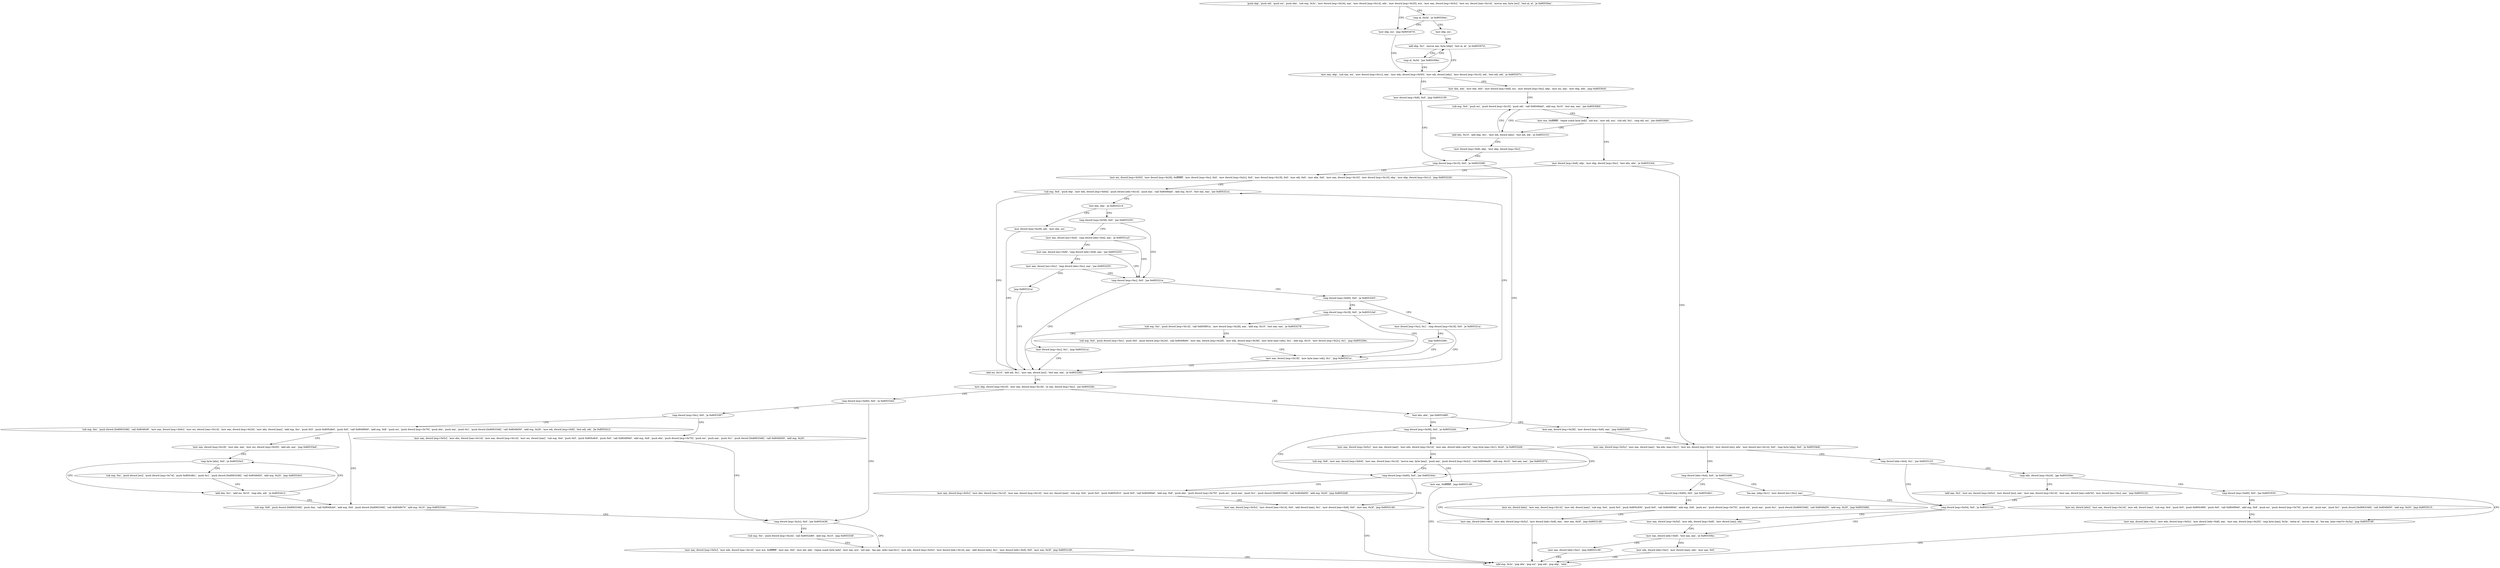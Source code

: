 digraph "func" {
"134557767" [label = "'push ebp', 'push edi', 'push esi', 'push ebx', 'sub esp, 0x3c', 'mov dword [esp+0x24], eax', 'mov dword [esp+0x14], edx', 'mov dword [esp+0x20], ecx', 'mov eax, dword [esp+0x5c]', 'mov esi, dword [eax+0x14]', 'movzx eax, byte [esi]', 'test al, al', 'je 0x80530ac', " ]
"134557868" [label = "'mov ebp, esi', 'jmp 0x805307d', " ]
"134557800" [label = "'cmp al, 0x3d', 'je 0x80530ac', " ]
"134557821" [label = "'mov eax, ebp', 'sub eax, esi', 'mov dword [esp+0x1c], eax', 'mov edx, dword [esp+0x50]', 'mov edi, dword [edx]', 'mov dword [esp+0x10], edi', 'test edi, edi', 'je 0x805357c', " ]
"134557804" [label = "'mov ebp, esi', " ]
"134559100" [label = "'mov dword [esp+0x8], 0x0', 'jmp 0x8053159', " ]
"134557847" [label = "'mov ebx, edx', 'mov edx, 0x0', 'mov dword [esp+0x8], esi', 'mov dword [esp+0xc], ebp', 'mov esi, eax', 'mov ebp, edx', 'jmp 0x80530c0', " ]
"134557806" [label = "'add ebp, 0x1', 'movzx eax, byte [ebp]', 'test al, al', 'je 0x805307d', " ]
"134558041" [label = "'cmp dword [esp+0x10], 0x0', 'je 0x8053298', " ]
"134557888" [label = "'sub esp, 0x4', 'push esi', 'push dword [esp+0x10]', 'push edi', 'call 0x8049da0', 'add esp, 0x10', 'test eax, eax', 'jne 0x80530b0', " ]
"134557817" [label = "'cmp al, 0x3d', 'jne 0x805306e', " ]
"134558360" [label = "'cmp dword [esp+0x58], 0x0', 'je 0x80532d4', " ]
"134558052" [label = "'mov esi, dword [esp+0x50]', 'mov dword [esp+0x28], 0xffffffff', 'mov dword [esp+0xc], 0x0', 'mov dword [esp+0x2c], 0x0', 'mov dword [esp+0x18], 0x0', 'mov edi, 0x0', 'mov ebx, 0x0', 'mov eax, dword [esp+0x10]', 'mov dword [esp+0x10], ebp', 'mov ebp, dword [esp+0x1c]', 'jmp 0x8053226', " ]
"134557872" [label = "'add ebx, 0x10', 'add ebp, 0x1', 'mov edi, dword [ebx]', 'test edi, edi', 'je 0x8053151', " ]
"134557909" [label = "'mov ecx, 0xffffffff', 'repne scasb byte [edi]', 'not ecx', 'mov edi, ecx', 'sub edi, 0x1', 'cmp edi, esi', 'jne 0x80530b0', " ]
"134558420" [label = "'cmp dword [esp+0x60], 0x0', 'jne 0x805344c', " ]
"134558367" [label = "'mov eax, dword [esp+0x5c]', 'mov eax, dword [eax]', 'mov edx, dword [esp+0x14]', 'mov eax, dword [edx+eax*4]', 'cmp byte [eax+0x1], 0x2d', 'je 0x80532d4', " ]
"134558246" [label = "'sub esp, 0x4', 'push ebp', 'mov edx, dword [esp+0x64]', 'push dword [edx+0x14]', 'push eax', 'call 0x8049da0', 'add esp, 0x10', 'test eax, eax', 'jne 0x805321a', " ]
"134558033" [label = "'mov dword [esp+0x8], ebp', 'mov ebp, dword [esp+0xc]', " ]
"134557927" [label = "'mov dword [esp+0x8], ebp', 'mov ebp, dword [esp+0xc]', 'test ebx, ebx', 'je 0x8053164', " ]
"134558796" [label = "'mov eax, dword [esp+0x5c]', 'mov ebx, dword [eax+0x14]', 'mov eax, dword [esp+0x14]', 'mov esi, dword [eax]', 'sub esp, 0x4', 'push 0x5', 'push 0x805c910', 'push 0x0', 'call 0x8049940', 'add esp, 0x8', 'push ebx', 'push dword [esp+0x70]', 'push esi', 'push eax', 'push 0x1', 'push dword [0x8063348]', 'call 0x8049d50', 'add esp, 0x20', 'jmp 0x80532df', " ]
"134558431" [label = "'mov eax, dword [esp+0x5c]', 'mov dword [eax+0x14], 0x0', 'add dword [eax], 0x1', 'mov dword [eax+0x8], 0x0', 'mov eax, 0x3f', 'jmp 0x8053149', " ]
"134558386" [label = "'sub esp, 0x8', 'mov eax, dword [esp+0x64]', 'mov eax, dword [eax+0x14]', 'movsx eax, byte [eax]', 'push eax', 'push dword [esp+0x2c]', 'call 0x8049ad0', 'add esp, 0x10', 'test eax, eax', 'jne 0x8053572', " ]
"134558234" [label = "'add esi, 0x10', 'add edi, 0x1', 'mov eax, dword [esi]', 'test eax, eax', 'je 0x8053282', " ]
"134558270" [label = "'test ebx, ebx', 'je 0x8053214', " ]
"134557939" [label = "'mov eax, dword [esp+0x5c]', 'mov eax, dword [eax]', 'lea edx, [eax+0x1]', 'mov esi, dword [esp+0x5c]', 'mov dword [esi], edx', 'mov dword [esi+0x14], 0x0', 'cmp byte [ebp], 0x0', 'je 0x80534e6', " ]
"134558025" [label = "'add esp, 0x3c', 'pop ebx', 'pop esi', 'pop edi', 'pop ebp', 'retn', " ]
"134559090" [label = "'mov eax, 0xffffffff', 'jmp 0x8053149', " ]
"134558338" [label = "'mov ebp, dword [esp+0x10]', 'mov eax, dword [esp+0x18]', 'or eax, dword [esp+0xc]', 'jne 0x80532fe', " ]
"134558228" [label = "'mov dword [esp+0x28], edi', 'mov ebx, esi', " ]
"134558274" [label = "'cmp dword [esp+0x58], 0x0', 'jne 0x8053255', " ]
"134558950" [label = "'cmp dword [ebx+0x4], 0x1', 'jne 0x8053123', " ]
"134557971" [label = "'cmp dword [ebx+0x4], 0x0', 'je 0x8053496', " ]
"134558462" [label = "'cmp dword [esp+0x60], 0x0', 'je 0x8053344', " ]
"134558352" [label = "'test ebx, ebx', 'jne 0x8053489', " ]
"134558293" [label = "'cmp dword [esp+0xc], 0x0', 'jne 0x805321a', " ]
"134558281" [label = "'mov eax, dword [esi+0x4]', 'cmp dword [ebx+0x4], eax', 'je 0x80531a3', " ]
"134557987" [label = "'cmp dword [esp+0x54], 0x0', 'je 0x8053134', " ]
"134558960" [label = "'cmp edx, dword [esp+0x24]', 'jge 0x805350e', " ]
"134558870" [label = "'cmp dword [esp+0x60], 0x0', 'jne 0x80534b1', " ]
"134557981" [label = "'lea eax, [ebp+0x1]', 'mov dword [esi+0xc], eax', " ]
"134558532" [label = "'cmp dword [esp+0x2c], 0x0', 'jne 0x8053438', " ]
"134558469" [label = "'cmp dword [esp+0xc], 0x0', 'je 0x8053387', " ]
"134558857" [label = "'mov eax, dword [esp+0x28]', 'mov dword [esp+0x8], eax', 'jmp 0x80530f3', " ]
"134558300" [label = "'cmp dword [esp+0x60], 0x0', 'je 0x8053203', " ]
"134558115" [label = "'mov eax, dword [esi+0x8]', 'cmp dword [ebx+0x8], eax', 'jne 0x8053255', " ]
"134558004" [label = "'mov eax, dword [ebx+0x8]', 'test eax, eax', 'je 0x805356a', " ]
"134557994" [label = "'mov eax, dword [esp+0x54]', 'mov edx, dword [esp+0x8]', 'mov dword [eax], edx', " ]
"134558990" [label = "'cmp dword [esp+0x60], 0x0', 'jne 0x8053535', " ]
"134558966" [label = "'add eax, 0x2', 'mov esi, dword [esp+0x5c]', 'mov dword [esi], eax', 'mov eax, dword [esp+0x14]', 'mov eax, dword [eax+edx*4]', 'mov dword [esi+0xc], eax', 'jmp 0x8053123', " ]
"134558897" [label = "'mov esi, dword [ebx]', 'mov eax, dword [esp+0x14]', 'mov edi, dword [eax]', 'sub esp, 0x4', 'push 0x5', 'push 0x805c930', 'push 0x0', 'call 0x8049940', 'add esp, 0x8', 'push esi', 'push dword [esp+0x70]', 'push edi', 'push eax', 'push 0x1', 'push dword [0x8063348]', 'call 0x8049d50', 'add esp, 0x20', 'jmp 0x805349d', " ]
"134558877" [label = "'mov eax, dword [ebx+0xc]', 'mov edx, dword [esp+0x5c]', 'mov dword [edx+0x8], eax', 'mov eax, 0x3f', 'jmp 0x8053149', " ]
"134558776" [label = "'sub esp, 0xc', 'push dword [esp+0x24]', 'call 0x8052e89', 'add esp, 0x10', 'jmp 0x805334f', " ]
"134558543" [label = "'mov eax, dword [esp+0x5c]', 'mov edx, dword [eax+0x14]', 'mov ecx, 0xffffffff', 'mov eax, 0x0', 'mov edi, edx', 'repne scasb byte [edi]', 'mov eax, ecx', 'not eax', 'lea eax, [edx+eax-0x1]', 'mov edx, dword [esp+0x5c]', 'mov dword [edx+0x14], eax', 'add dword [edx], 0x1', 'mov dword [edx+0x8], 0x0', 'mov eax, 0x3f', 'jmp 0x8053149', " ]
"134558599" [label = "'sub esp, 0xc', 'push dword [0x8063348]', 'call 0x8049cf0', 'mov eax, dword [esp+0x6c]', 'mov esi, dword [eax+0x14]', 'mov eax, dword [esp+0x24]', 'mov ebx, dword [eax]', 'add esp, 0xc', 'push 0x5', 'push 0x805c8e0', 'push 0x0', 'call 0x8049940', 'add esp, 0x8', 'push esi', 'push dword [esp+0x70]', 'push ebx', 'push eax', 'push 0x1', 'push dword [0x8063348]', 'call 0x8049d50', 'add esp, 0x20', 'mov edi, dword [esp+0x8]', 'test edi, edi', 'jle 0x8053412', " ]
"134558476" [label = "'mov eax, dword [esp+0x5c]', 'mov ebx, dword [eax+0x14]', 'mov eax, dword [esp+0x14]', 'mov esi, dword [eax]', 'sub esp, 0x4', 'push 0x5', 'push 0x805c8c0', 'push 0x0', 'call 0x8049940', 'add esp, 0x8', 'push ebx', 'push dword [esp+0x70]', 'push esi', 'push eax', 'push 0x1', 'push dword [0x8063348]', 'call 0x8049d50', 'add esp, 0x20', " ]
"134558211" [label = "'mov dword [esp+0xc], 0x1', 'cmp dword [esp+0x18], 0x0', 'je 0x805321a', " ]
"134558307" [label = "'cmp dword [esp+0x18], 0x0', 'je 0x80531bd', " ]
"134558127" [label = "'mov eax, dword [esi+0xc]', 'cmp dword [ebx+0xc], eax', 'jne 0x8053255', " ]
"134559082" [label = "'mov eax, dword [ebx+0xc]', 'jmp 0x8053149', " ]
"134558015" [label = "'mov edx, dword [ebx+0xc]', 'mov dword [eax], edx', 'mov eax, 0x0', " ]
"134559029" [label = "'mov esi, dword [ebx]', 'mov eax, dword [esp+0x14]', 'mov edi, dword [eax]', 'sub esp, 0x4', 'push 0x5', 'push 0x805c960', 'push 0x0', 'call 0x8049940', 'add esp, 0x8', 'push esi', 'push dword [esp+0x70]', 'push edi', 'push eax', 'push 0x1', 'push dword [0x8063348]', 'call 0x8049d50', 'add esp, 0x20', 'jmp 0x8053515', " ]
"134558997" [label = "'mov eax, dword [ebx+0xc]', 'mov edx, dword [esp+0x5c]', 'mov dword [edx+0x8], eax', 'mov eax, dword [esp+0x20]', 'cmp byte [eax], 0x3a', 'setne al', 'movzx eax, al', 'lea eax, [eax+eax*4+0x3a]', 'jmp 0x8053149', " ]
"134558738" [label = "'sub esp, 0x8', 'push dword [0x8063348]', 'push 0xa', 'call 0x8049cb0', 'add esp, 0x4', 'push dword [0x8063348]', 'call 0x8049b70', 'add esp, 0x10', 'jmp 0x8053344', " ]
"134558677" [label = "'mov eax, dword [esp+0x18]', 'mov ebx, eax', 'mov esi, dword [esp+0x50]', 'add edi, eax', 'jmp 0x80533ed', " ]
"134558226" [label = "'jmp 0x805326e', " ]
"134558141" [label = "'sub esp, 0xc', 'push dword [esp+0x14]', 'call 0x805891a', 'mov dword [esp+0x28], eax', 'add esp, 0x10', 'test eax, eax', 'je 0x8053278', " ]
"134558318" [label = "'mov eax, dword [esp+0x18]', 'mov byte [eax+edi], 0x1', 'jmp 0x805321a', " ]
"134558139" [label = "'jmp 0x805321a', " ]
"134558701" [label = "'cmp byte [ebx], 0x0', 'je 0x80533e3', " ]
"134558328" [label = "'mov dword [esp+0xc], 0x1', 'jmp 0x805321a', " ]
"134558168" [label = "'sub esp, 0x4', 'push dword [esp+0xc]', 'push 0x0', 'push dword [esp+0x24]', 'call 0x8049b60', 'mov eax, dword [esp+0x28]', 'mov edx, dword [esp+0x38]', 'mov byte [eax+edx], 0x1', 'add esp, 0x10', 'mov dword [esp+0x2c], 0x1', 'jmp 0x805326e', " ]
"134558691" [label = "'add ebx, 0x1', 'add esi, 0x10', 'cmp ebx, edi', 'je 0x8053412', " ]
"134558706" [label = "'sub esp, 0xc', 'push dword [esi]', 'push dword [esp+0x74]', 'push 0x805c9b1', 'push 0x1', 'push dword [0x8063348]', 'call 0x8049d50', 'add esp, 0x20', 'jmp 0x80533e3', " ]
"134557767" -> "134557868" [ label = "CFG" ]
"134557767" -> "134557800" [ label = "CFG" ]
"134557868" -> "134557821" [ label = "CFG" ]
"134557800" -> "134557868" [ label = "CFG" ]
"134557800" -> "134557804" [ label = "CFG" ]
"134557821" -> "134559100" [ label = "CFG" ]
"134557821" -> "134557847" [ label = "CFG" ]
"134557804" -> "134557806" [ label = "CFG" ]
"134559100" -> "134558041" [ label = "CFG" ]
"134557847" -> "134557888" [ label = "CFG" ]
"134557806" -> "134557821" [ label = "CFG" ]
"134557806" -> "134557817" [ label = "CFG" ]
"134558041" -> "134558360" [ label = "CFG" ]
"134558041" -> "134558052" [ label = "CFG" ]
"134557888" -> "134557872" [ label = "CFG" ]
"134557888" -> "134557909" [ label = "CFG" ]
"134557817" -> "134557806" [ label = "CFG" ]
"134557817" -> "134557821" [ label = "CFG" ]
"134558360" -> "134558420" [ label = "CFG" ]
"134558360" -> "134558367" [ label = "CFG" ]
"134558052" -> "134558246" [ label = "CFG" ]
"134557872" -> "134558033" [ label = "CFG" ]
"134557872" -> "134557888" [ label = "CFG" ]
"134557909" -> "134557872" [ label = "CFG" ]
"134557909" -> "134557927" [ label = "CFG" ]
"134558420" -> "134558796" [ label = "CFG" ]
"134558420" -> "134558431" [ label = "CFG" ]
"134558367" -> "134558420" [ label = "CFG" ]
"134558367" -> "134558386" [ label = "CFG" ]
"134558246" -> "134558234" [ label = "CFG" ]
"134558246" -> "134558270" [ label = "CFG" ]
"134558033" -> "134558041" [ label = "CFG" ]
"134557927" -> "134558052" [ label = "CFG" ]
"134557927" -> "134557939" [ label = "CFG" ]
"134558796" -> "134558431" [ label = "CFG" ]
"134558431" -> "134558025" [ label = "CFG" ]
"134558386" -> "134559090" [ label = "CFG" ]
"134558386" -> "134558420" [ label = "CFG" ]
"134558234" -> "134558338" [ label = "CFG" ]
"134558234" -> "134558246" [ label = "CFG" ]
"134558270" -> "134558228" [ label = "CFG" ]
"134558270" -> "134558274" [ label = "CFG" ]
"134557939" -> "134558950" [ label = "CFG" ]
"134557939" -> "134557971" [ label = "CFG" ]
"134559090" -> "134558025" [ label = "CFG" ]
"134558338" -> "134558462" [ label = "CFG" ]
"134558338" -> "134558352" [ label = "CFG" ]
"134558228" -> "134558234" [ label = "CFG" ]
"134558274" -> "134558293" [ label = "CFG" ]
"134558274" -> "134558281" [ label = "CFG" ]
"134558950" -> "134557987" [ label = "CFG" ]
"134558950" -> "134558960" [ label = "CFG" ]
"134557971" -> "134558870" [ label = "CFG" ]
"134557971" -> "134557981" [ label = "CFG" ]
"134558462" -> "134558532" [ label = "CFG" ]
"134558462" -> "134558469" [ label = "CFG" ]
"134558352" -> "134558857" [ label = "CFG" ]
"134558352" -> "134558360" [ label = "CFG" ]
"134558293" -> "134558234" [ label = "CFG" ]
"134558293" -> "134558300" [ label = "CFG" ]
"134558281" -> "134558115" [ label = "CFG" ]
"134558281" -> "134558293" [ label = "CFG" ]
"134557987" -> "134558004" [ label = "CFG" ]
"134557987" -> "134557994" [ label = "CFG" ]
"134558960" -> "134558990" [ label = "CFG" ]
"134558960" -> "134558966" [ label = "CFG" ]
"134558870" -> "134558897" [ label = "CFG" ]
"134558870" -> "134558877" [ label = "CFG" ]
"134557981" -> "134557987" [ label = "CFG" ]
"134558532" -> "134558776" [ label = "CFG" ]
"134558532" -> "134558543" [ label = "CFG" ]
"134558469" -> "134558599" [ label = "CFG" ]
"134558469" -> "134558476" [ label = "CFG" ]
"134558857" -> "134557939" [ label = "CFG" ]
"134558300" -> "134558211" [ label = "CFG" ]
"134558300" -> "134558307" [ label = "CFG" ]
"134558115" -> "134558293" [ label = "CFG" ]
"134558115" -> "134558127" [ label = "CFG" ]
"134558004" -> "134559082" [ label = "CFG" ]
"134558004" -> "134558015" [ label = "CFG" ]
"134557994" -> "134558004" [ label = "CFG" ]
"134558990" -> "134559029" [ label = "CFG" ]
"134558990" -> "134558997" [ label = "CFG" ]
"134558966" -> "134557987" [ label = "CFG" ]
"134558897" -> "134558877" [ label = "CFG" ]
"134558877" -> "134558025" [ label = "CFG" ]
"134558776" -> "134558543" [ label = "CFG" ]
"134558543" -> "134558025" [ label = "CFG" ]
"134558599" -> "134558738" [ label = "CFG" ]
"134558599" -> "134558677" [ label = "CFG" ]
"134558476" -> "134558532" [ label = "CFG" ]
"134558211" -> "134558234" [ label = "CFG" ]
"134558211" -> "134558226" [ label = "CFG" ]
"134558307" -> "134558141" [ label = "CFG" ]
"134558307" -> "134558318" [ label = "CFG" ]
"134558127" -> "134558293" [ label = "CFG" ]
"134558127" -> "134558139" [ label = "CFG" ]
"134559082" -> "134558025" [ label = "CFG" ]
"134558015" -> "134558025" [ label = "CFG" ]
"134559029" -> "134558997" [ label = "CFG" ]
"134558997" -> "134558025" [ label = "CFG" ]
"134558738" -> "134558532" [ label = "CFG" ]
"134558677" -> "134558701" [ label = "CFG" ]
"134558226" -> "134558318" [ label = "CFG" ]
"134558141" -> "134558328" [ label = "CFG" ]
"134558141" -> "134558168" [ label = "CFG" ]
"134558318" -> "134558234" [ label = "CFG" ]
"134558139" -> "134558234" [ label = "CFG" ]
"134558701" -> "134558691" [ label = "CFG" ]
"134558701" -> "134558706" [ label = "CFG" ]
"134558328" -> "134558234" [ label = "CFG" ]
"134558168" -> "134558318" [ label = "CFG" ]
"134558691" -> "134558738" [ label = "CFG" ]
"134558691" -> "134558701" [ label = "CFG" ]
"134558706" -> "134558691" [ label = "CFG" ]
}
